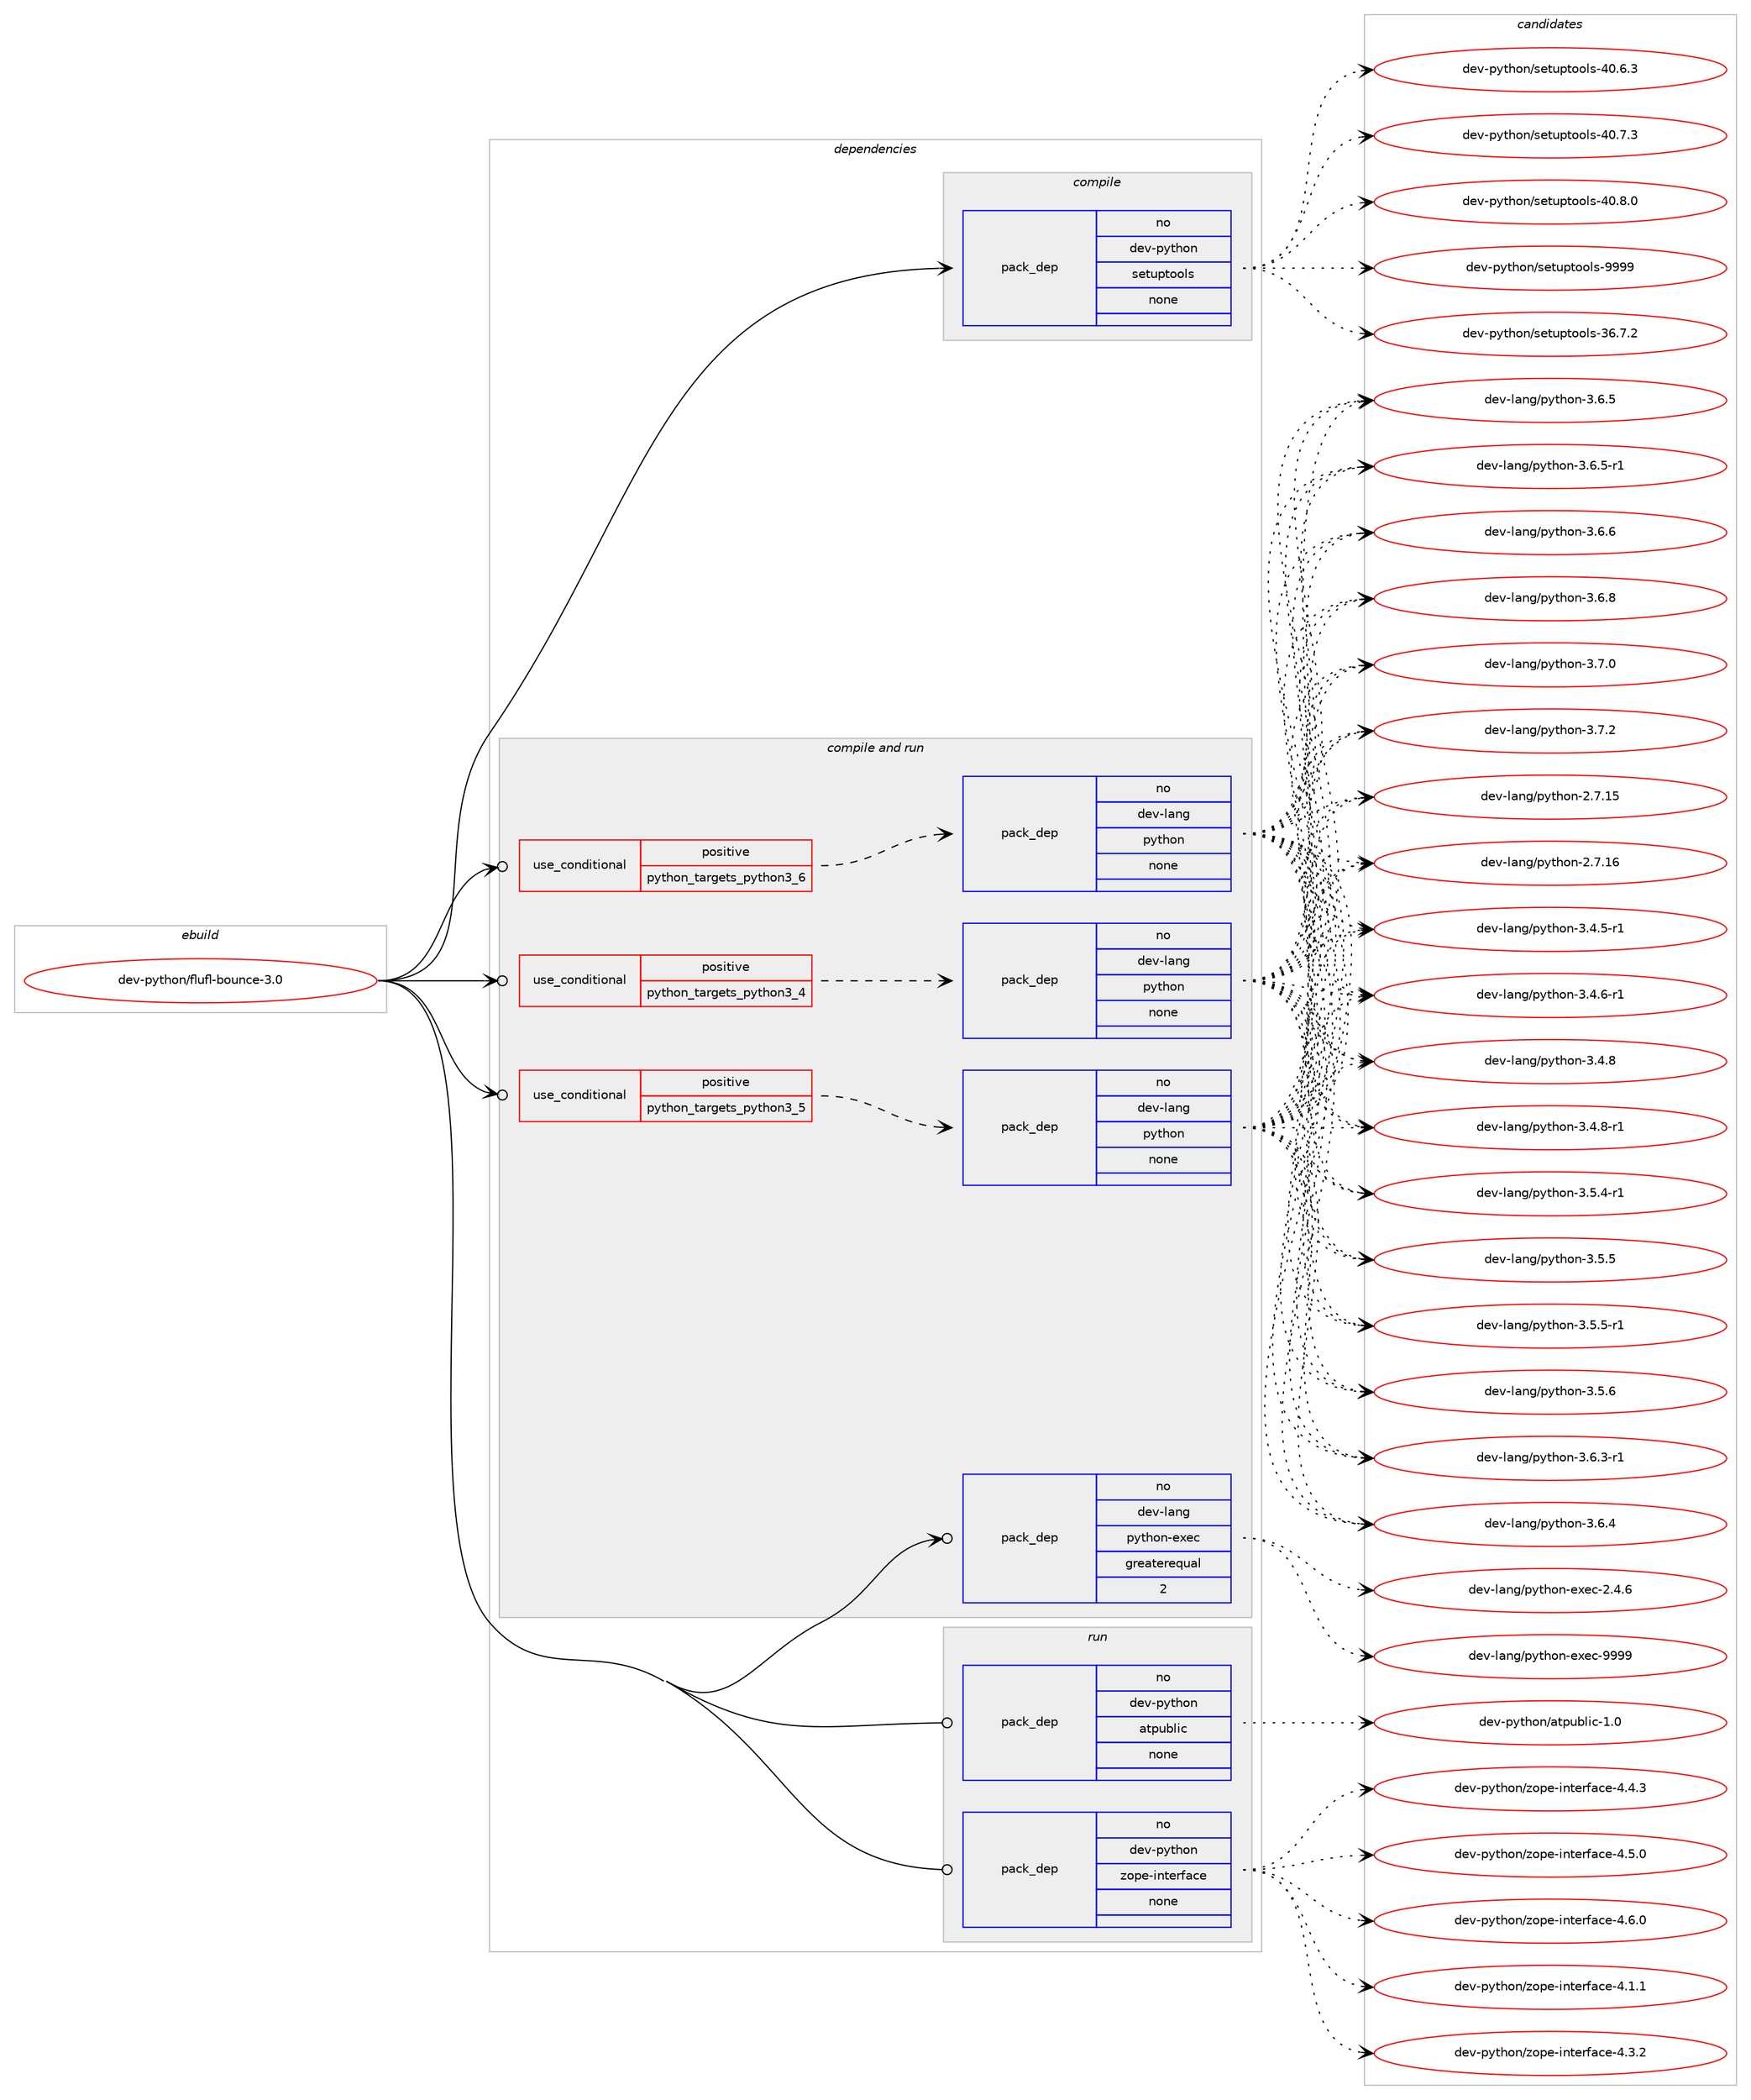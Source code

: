 digraph prolog {

# *************
# Graph options
# *************

newrank=true;
concentrate=true;
compound=true;
graph [rankdir=LR,fontname=Helvetica,fontsize=10,ranksep=1.5];#, ranksep=2.5, nodesep=0.2];
edge  [arrowhead=vee];
node  [fontname=Helvetica,fontsize=10];

# **********
# The ebuild
# **********

subgraph cluster_leftcol {
color=gray;
rank=same;
label=<<i>ebuild</i>>;
id [label="dev-python/flufl-bounce-3.0", color=red, width=4, href="../dev-python/flufl-bounce-3.0.svg"];
}

# ****************
# The dependencies
# ****************

subgraph cluster_midcol {
color=gray;
label=<<i>dependencies</i>>;
subgraph cluster_compile {
fillcolor="#eeeeee";
style=filled;
label=<<i>compile</i>>;
subgraph pack1012303 {
dependency1410168 [label=<<TABLE BORDER="0" CELLBORDER="1" CELLSPACING="0" CELLPADDING="4" WIDTH="220"><TR><TD ROWSPAN="6" CELLPADDING="30">pack_dep</TD></TR><TR><TD WIDTH="110">no</TD></TR><TR><TD>dev-python</TD></TR><TR><TD>setuptools</TD></TR><TR><TD>none</TD></TR><TR><TD></TD></TR></TABLE>>, shape=none, color=blue];
}
id:e -> dependency1410168:w [weight=20,style="solid",arrowhead="vee"];
}
subgraph cluster_compileandrun {
fillcolor="#eeeeee";
style=filled;
label=<<i>compile and run</i>>;
subgraph cond374606 {
dependency1410169 [label=<<TABLE BORDER="0" CELLBORDER="1" CELLSPACING="0" CELLPADDING="4"><TR><TD ROWSPAN="3" CELLPADDING="10">use_conditional</TD></TR><TR><TD>positive</TD></TR><TR><TD>python_targets_python3_4</TD></TR></TABLE>>, shape=none, color=red];
subgraph pack1012304 {
dependency1410170 [label=<<TABLE BORDER="0" CELLBORDER="1" CELLSPACING="0" CELLPADDING="4" WIDTH="220"><TR><TD ROWSPAN="6" CELLPADDING="30">pack_dep</TD></TR><TR><TD WIDTH="110">no</TD></TR><TR><TD>dev-lang</TD></TR><TR><TD>python</TD></TR><TR><TD>none</TD></TR><TR><TD></TD></TR></TABLE>>, shape=none, color=blue];
}
dependency1410169:e -> dependency1410170:w [weight=20,style="dashed",arrowhead="vee"];
}
id:e -> dependency1410169:w [weight=20,style="solid",arrowhead="odotvee"];
subgraph cond374607 {
dependency1410171 [label=<<TABLE BORDER="0" CELLBORDER="1" CELLSPACING="0" CELLPADDING="4"><TR><TD ROWSPAN="3" CELLPADDING="10">use_conditional</TD></TR><TR><TD>positive</TD></TR><TR><TD>python_targets_python3_5</TD></TR></TABLE>>, shape=none, color=red];
subgraph pack1012305 {
dependency1410172 [label=<<TABLE BORDER="0" CELLBORDER="1" CELLSPACING="0" CELLPADDING="4" WIDTH="220"><TR><TD ROWSPAN="6" CELLPADDING="30">pack_dep</TD></TR><TR><TD WIDTH="110">no</TD></TR><TR><TD>dev-lang</TD></TR><TR><TD>python</TD></TR><TR><TD>none</TD></TR><TR><TD></TD></TR></TABLE>>, shape=none, color=blue];
}
dependency1410171:e -> dependency1410172:w [weight=20,style="dashed",arrowhead="vee"];
}
id:e -> dependency1410171:w [weight=20,style="solid",arrowhead="odotvee"];
subgraph cond374608 {
dependency1410173 [label=<<TABLE BORDER="0" CELLBORDER="1" CELLSPACING="0" CELLPADDING="4"><TR><TD ROWSPAN="3" CELLPADDING="10">use_conditional</TD></TR><TR><TD>positive</TD></TR><TR><TD>python_targets_python3_6</TD></TR></TABLE>>, shape=none, color=red];
subgraph pack1012306 {
dependency1410174 [label=<<TABLE BORDER="0" CELLBORDER="1" CELLSPACING="0" CELLPADDING="4" WIDTH="220"><TR><TD ROWSPAN="6" CELLPADDING="30">pack_dep</TD></TR><TR><TD WIDTH="110">no</TD></TR><TR><TD>dev-lang</TD></TR><TR><TD>python</TD></TR><TR><TD>none</TD></TR><TR><TD></TD></TR></TABLE>>, shape=none, color=blue];
}
dependency1410173:e -> dependency1410174:w [weight=20,style="dashed",arrowhead="vee"];
}
id:e -> dependency1410173:w [weight=20,style="solid",arrowhead="odotvee"];
subgraph pack1012307 {
dependency1410175 [label=<<TABLE BORDER="0" CELLBORDER="1" CELLSPACING="0" CELLPADDING="4" WIDTH="220"><TR><TD ROWSPAN="6" CELLPADDING="30">pack_dep</TD></TR><TR><TD WIDTH="110">no</TD></TR><TR><TD>dev-lang</TD></TR><TR><TD>python-exec</TD></TR><TR><TD>greaterequal</TD></TR><TR><TD>2</TD></TR></TABLE>>, shape=none, color=blue];
}
id:e -> dependency1410175:w [weight=20,style="solid",arrowhead="odotvee"];
}
subgraph cluster_run {
fillcolor="#eeeeee";
style=filled;
label=<<i>run</i>>;
subgraph pack1012308 {
dependency1410176 [label=<<TABLE BORDER="0" CELLBORDER="1" CELLSPACING="0" CELLPADDING="4" WIDTH="220"><TR><TD ROWSPAN="6" CELLPADDING="30">pack_dep</TD></TR><TR><TD WIDTH="110">no</TD></TR><TR><TD>dev-python</TD></TR><TR><TD>atpublic</TD></TR><TR><TD>none</TD></TR><TR><TD></TD></TR></TABLE>>, shape=none, color=blue];
}
id:e -> dependency1410176:w [weight=20,style="solid",arrowhead="odot"];
subgraph pack1012309 {
dependency1410177 [label=<<TABLE BORDER="0" CELLBORDER="1" CELLSPACING="0" CELLPADDING="4" WIDTH="220"><TR><TD ROWSPAN="6" CELLPADDING="30">pack_dep</TD></TR><TR><TD WIDTH="110">no</TD></TR><TR><TD>dev-python</TD></TR><TR><TD>zope-interface</TD></TR><TR><TD>none</TD></TR><TR><TD></TD></TR></TABLE>>, shape=none, color=blue];
}
id:e -> dependency1410177:w [weight=20,style="solid",arrowhead="odot"];
}
}

# **************
# The candidates
# **************

subgraph cluster_choices {
rank=same;
color=gray;
label=<<i>candidates</i>>;

subgraph choice1012303 {
color=black;
nodesep=1;
choice100101118451121211161041111104711510111611711211611111110811545515446554650 [label="dev-python/setuptools-36.7.2", color=red, width=4,href="../dev-python/setuptools-36.7.2.svg"];
choice100101118451121211161041111104711510111611711211611111110811545524846544651 [label="dev-python/setuptools-40.6.3", color=red, width=4,href="../dev-python/setuptools-40.6.3.svg"];
choice100101118451121211161041111104711510111611711211611111110811545524846554651 [label="dev-python/setuptools-40.7.3", color=red, width=4,href="../dev-python/setuptools-40.7.3.svg"];
choice100101118451121211161041111104711510111611711211611111110811545524846564648 [label="dev-python/setuptools-40.8.0", color=red, width=4,href="../dev-python/setuptools-40.8.0.svg"];
choice10010111845112121116104111110471151011161171121161111111081154557575757 [label="dev-python/setuptools-9999", color=red, width=4,href="../dev-python/setuptools-9999.svg"];
dependency1410168:e -> choice100101118451121211161041111104711510111611711211611111110811545515446554650:w [style=dotted,weight="100"];
dependency1410168:e -> choice100101118451121211161041111104711510111611711211611111110811545524846544651:w [style=dotted,weight="100"];
dependency1410168:e -> choice100101118451121211161041111104711510111611711211611111110811545524846554651:w [style=dotted,weight="100"];
dependency1410168:e -> choice100101118451121211161041111104711510111611711211611111110811545524846564648:w [style=dotted,weight="100"];
dependency1410168:e -> choice10010111845112121116104111110471151011161171121161111111081154557575757:w [style=dotted,weight="100"];
}
subgraph choice1012304 {
color=black;
nodesep=1;
choice10010111845108971101034711212111610411111045504655464953 [label="dev-lang/python-2.7.15", color=red, width=4,href="../dev-lang/python-2.7.15.svg"];
choice10010111845108971101034711212111610411111045504655464954 [label="dev-lang/python-2.7.16", color=red, width=4,href="../dev-lang/python-2.7.16.svg"];
choice1001011184510897110103471121211161041111104551465246534511449 [label="dev-lang/python-3.4.5-r1", color=red, width=4,href="../dev-lang/python-3.4.5-r1.svg"];
choice1001011184510897110103471121211161041111104551465246544511449 [label="dev-lang/python-3.4.6-r1", color=red, width=4,href="../dev-lang/python-3.4.6-r1.svg"];
choice100101118451089711010347112121116104111110455146524656 [label="dev-lang/python-3.4.8", color=red, width=4,href="../dev-lang/python-3.4.8.svg"];
choice1001011184510897110103471121211161041111104551465246564511449 [label="dev-lang/python-3.4.8-r1", color=red, width=4,href="../dev-lang/python-3.4.8-r1.svg"];
choice1001011184510897110103471121211161041111104551465346524511449 [label="dev-lang/python-3.5.4-r1", color=red, width=4,href="../dev-lang/python-3.5.4-r1.svg"];
choice100101118451089711010347112121116104111110455146534653 [label="dev-lang/python-3.5.5", color=red, width=4,href="../dev-lang/python-3.5.5.svg"];
choice1001011184510897110103471121211161041111104551465346534511449 [label="dev-lang/python-3.5.5-r1", color=red, width=4,href="../dev-lang/python-3.5.5-r1.svg"];
choice100101118451089711010347112121116104111110455146534654 [label="dev-lang/python-3.5.6", color=red, width=4,href="../dev-lang/python-3.5.6.svg"];
choice1001011184510897110103471121211161041111104551465446514511449 [label="dev-lang/python-3.6.3-r1", color=red, width=4,href="../dev-lang/python-3.6.3-r1.svg"];
choice100101118451089711010347112121116104111110455146544652 [label="dev-lang/python-3.6.4", color=red, width=4,href="../dev-lang/python-3.6.4.svg"];
choice100101118451089711010347112121116104111110455146544653 [label="dev-lang/python-3.6.5", color=red, width=4,href="../dev-lang/python-3.6.5.svg"];
choice1001011184510897110103471121211161041111104551465446534511449 [label="dev-lang/python-3.6.5-r1", color=red, width=4,href="../dev-lang/python-3.6.5-r1.svg"];
choice100101118451089711010347112121116104111110455146544654 [label="dev-lang/python-3.6.6", color=red, width=4,href="../dev-lang/python-3.6.6.svg"];
choice100101118451089711010347112121116104111110455146544656 [label="dev-lang/python-3.6.8", color=red, width=4,href="../dev-lang/python-3.6.8.svg"];
choice100101118451089711010347112121116104111110455146554648 [label="dev-lang/python-3.7.0", color=red, width=4,href="../dev-lang/python-3.7.0.svg"];
choice100101118451089711010347112121116104111110455146554650 [label="dev-lang/python-3.7.2", color=red, width=4,href="../dev-lang/python-3.7.2.svg"];
dependency1410170:e -> choice10010111845108971101034711212111610411111045504655464953:w [style=dotted,weight="100"];
dependency1410170:e -> choice10010111845108971101034711212111610411111045504655464954:w [style=dotted,weight="100"];
dependency1410170:e -> choice1001011184510897110103471121211161041111104551465246534511449:w [style=dotted,weight="100"];
dependency1410170:e -> choice1001011184510897110103471121211161041111104551465246544511449:w [style=dotted,weight="100"];
dependency1410170:e -> choice100101118451089711010347112121116104111110455146524656:w [style=dotted,weight="100"];
dependency1410170:e -> choice1001011184510897110103471121211161041111104551465246564511449:w [style=dotted,weight="100"];
dependency1410170:e -> choice1001011184510897110103471121211161041111104551465346524511449:w [style=dotted,weight="100"];
dependency1410170:e -> choice100101118451089711010347112121116104111110455146534653:w [style=dotted,weight="100"];
dependency1410170:e -> choice1001011184510897110103471121211161041111104551465346534511449:w [style=dotted,weight="100"];
dependency1410170:e -> choice100101118451089711010347112121116104111110455146534654:w [style=dotted,weight="100"];
dependency1410170:e -> choice1001011184510897110103471121211161041111104551465446514511449:w [style=dotted,weight="100"];
dependency1410170:e -> choice100101118451089711010347112121116104111110455146544652:w [style=dotted,weight="100"];
dependency1410170:e -> choice100101118451089711010347112121116104111110455146544653:w [style=dotted,weight="100"];
dependency1410170:e -> choice1001011184510897110103471121211161041111104551465446534511449:w [style=dotted,weight="100"];
dependency1410170:e -> choice100101118451089711010347112121116104111110455146544654:w [style=dotted,weight="100"];
dependency1410170:e -> choice100101118451089711010347112121116104111110455146544656:w [style=dotted,weight="100"];
dependency1410170:e -> choice100101118451089711010347112121116104111110455146554648:w [style=dotted,weight="100"];
dependency1410170:e -> choice100101118451089711010347112121116104111110455146554650:w [style=dotted,weight="100"];
}
subgraph choice1012305 {
color=black;
nodesep=1;
choice10010111845108971101034711212111610411111045504655464953 [label="dev-lang/python-2.7.15", color=red, width=4,href="../dev-lang/python-2.7.15.svg"];
choice10010111845108971101034711212111610411111045504655464954 [label="dev-lang/python-2.7.16", color=red, width=4,href="../dev-lang/python-2.7.16.svg"];
choice1001011184510897110103471121211161041111104551465246534511449 [label="dev-lang/python-3.4.5-r1", color=red, width=4,href="../dev-lang/python-3.4.5-r1.svg"];
choice1001011184510897110103471121211161041111104551465246544511449 [label="dev-lang/python-3.4.6-r1", color=red, width=4,href="../dev-lang/python-3.4.6-r1.svg"];
choice100101118451089711010347112121116104111110455146524656 [label="dev-lang/python-3.4.8", color=red, width=4,href="../dev-lang/python-3.4.8.svg"];
choice1001011184510897110103471121211161041111104551465246564511449 [label="dev-lang/python-3.4.8-r1", color=red, width=4,href="../dev-lang/python-3.4.8-r1.svg"];
choice1001011184510897110103471121211161041111104551465346524511449 [label="dev-lang/python-3.5.4-r1", color=red, width=4,href="../dev-lang/python-3.5.4-r1.svg"];
choice100101118451089711010347112121116104111110455146534653 [label="dev-lang/python-3.5.5", color=red, width=4,href="../dev-lang/python-3.5.5.svg"];
choice1001011184510897110103471121211161041111104551465346534511449 [label="dev-lang/python-3.5.5-r1", color=red, width=4,href="../dev-lang/python-3.5.5-r1.svg"];
choice100101118451089711010347112121116104111110455146534654 [label="dev-lang/python-3.5.6", color=red, width=4,href="../dev-lang/python-3.5.6.svg"];
choice1001011184510897110103471121211161041111104551465446514511449 [label="dev-lang/python-3.6.3-r1", color=red, width=4,href="../dev-lang/python-3.6.3-r1.svg"];
choice100101118451089711010347112121116104111110455146544652 [label="dev-lang/python-3.6.4", color=red, width=4,href="../dev-lang/python-3.6.4.svg"];
choice100101118451089711010347112121116104111110455146544653 [label="dev-lang/python-3.6.5", color=red, width=4,href="../dev-lang/python-3.6.5.svg"];
choice1001011184510897110103471121211161041111104551465446534511449 [label="dev-lang/python-3.6.5-r1", color=red, width=4,href="../dev-lang/python-3.6.5-r1.svg"];
choice100101118451089711010347112121116104111110455146544654 [label="dev-lang/python-3.6.6", color=red, width=4,href="../dev-lang/python-3.6.6.svg"];
choice100101118451089711010347112121116104111110455146544656 [label="dev-lang/python-3.6.8", color=red, width=4,href="../dev-lang/python-3.6.8.svg"];
choice100101118451089711010347112121116104111110455146554648 [label="dev-lang/python-3.7.0", color=red, width=4,href="../dev-lang/python-3.7.0.svg"];
choice100101118451089711010347112121116104111110455146554650 [label="dev-lang/python-3.7.2", color=red, width=4,href="../dev-lang/python-3.7.2.svg"];
dependency1410172:e -> choice10010111845108971101034711212111610411111045504655464953:w [style=dotted,weight="100"];
dependency1410172:e -> choice10010111845108971101034711212111610411111045504655464954:w [style=dotted,weight="100"];
dependency1410172:e -> choice1001011184510897110103471121211161041111104551465246534511449:w [style=dotted,weight="100"];
dependency1410172:e -> choice1001011184510897110103471121211161041111104551465246544511449:w [style=dotted,weight="100"];
dependency1410172:e -> choice100101118451089711010347112121116104111110455146524656:w [style=dotted,weight="100"];
dependency1410172:e -> choice1001011184510897110103471121211161041111104551465246564511449:w [style=dotted,weight="100"];
dependency1410172:e -> choice1001011184510897110103471121211161041111104551465346524511449:w [style=dotted,weight="100"];
dependency1410172:e -> choice100101118451089711010347112121116104111110455146534653:w [style=dotted,weight="100"];
dependency1410172:e -> choice1001011184510897110103471121211161041111104551465346534511449:w [style=dotted,weight="100"];
dependency1410172:e -> choice100101118451089711010347112121116104111110455146534654:w [style=dotted,weight="100"];
dependency1410172:e -> choice1001011184510897110103471121211161041111104551465446514511449:w [style=dotted,weight="100"];
dependency1410172:e -> choice100101118451089711010347112121116104111110455146544652:w [style=dotted,weight="100"];
dependency1410172:e -> choice100101118451089711010347112121116104111110455146544653:w [style=dotted,weight="100"];
dependency1410172:e -> choice1001011184510897110103471121211161041111104551465446534511449:w [style=dotted,weight="100"];
dependency1410172:e -> choice100101118451089711010347112121116104111110455146544654:w [style=dotted,weight="100"];
dependency1410172:e -> choice100101118451089711010347112121116104111110455146544656:w [style=dotted,weight="100"];
dependency1410172:e -> choice100101118451089711010347112121116104111110455146554648:w [style=dotted,weight="100"];
dependency1410172:e -> choice100101118451089711010347112121116104111110455146554650:w [style=dotted,weight="100"];
}
subgraph choice1012306 {
color=black;
nodesep=1;
choice10010111845108971101034711212111610411111045504655464953 [label="dev-lang/python-2.7.15", color=red, width=4,href="../dev-lang/python-2.7.15.svg"];
choice10010111845108971101034711212111610411111045504655464954 [label="dev-lang/python-2.7.16", color=red, width=4,href="../dev-lang/python-2.7.16.svg"];
choice1001011184510897110103471121211161041111104551465246534511449 [label="dev-lang/python-3.4.5-r1", color=red, width=4,href="../dev-lang/python-3.4.5-r1.svg"];
choice1001011184510897110103471121211161041111104551465246544511449 [label="dev-lang/python-3.4.6-r1", color=red, width=4,href="../dev-lang/python-3.4.6-r1.svg"];
choice100101118451089711010347112121116104111110455146524656 [label="dev-lang/python-3.4.8", color=red, width=4,href="../dev-lang/python-3.4.8.svg"];
choice1001011184510897110103471121211161041111104551465246564511449 [label="dev-lang/python-3.4.8-r1", color=red, width=4,href="../dev-lang/python-3.4.8-r1.svg"];
choice1001011184510897110103471121211161041111104551465346524511449 [label="dev-lang/python-3.5.4-r1", color=red, width=4,href="../dev-lang/python-3.5.4-r1.svg"];
choice100101118451089711010347112121116104111110455146534653 [label="dev-lang/python-3.5.5", color=red, width=4,href="../dev-lang/python-3.5.5.svg"];
choice1001011184510897110103471121211161041111104551465346534511449 [label="dev-lang/python-3.5.5-r1", color=red, width=4,href="../dev-lang/python-3.5.5-r1.svg"];
choice100101118451089711010347112121116104111110455146534654 [label="dev-lang/python-3.5.6", color=red, width=4,href="../dev-lang/python-3.5.6.svg"];
choice1001011184510897110103471121211161041111104551465446514511449 [label="dev-lang/python-3.6.3-r1", color=red, width=4,href="../dev-lang/python-3.6.3-r1.svg"];
choice100101118451089711010347112121116104111110455146544652 [label="dev-lang/python-3.6.4", color=red, width=4,href="../dev-lang/python-3.6.4.svg"];
choice100101118451089711010347112121116104111110455146544653 [label="dev-lang/python-3.6.5", color=red, width=4,href="../dev-lang/python-3.6.5.svg"];
choice1001011184510897110103471121211161041111104551465446534511449 [label="dev-lang/python-3.6.5-r1", color=red, width=4,href="../dev-lang/python-3.6.5-r1.svg"];
choice100101118451089711010347112121116104111110455146544654 [label="dev-lang/python-3.6.6", color=red, width=4,href="../dev-lang/python-3.6.6.svg"];
choice100101118451089711010347112121116104111110455146544656 [label="dev-lang/python-3.6.8", color=red, width=4,href="../dev-lang/python-3.6.8.svg"];
choice100101118451089711010347112121116104111110455146554648 [label="dev-lang/python-3.7.0", color=red, width=4,href="../dev-lang/python-3.7.0.svg"];
choice100101118451089711010347112121116104111110455146554650 [label="dev-lang/python-3.7.2", color=red, width=4,href="../dev-lang/python-3.7.2.svg"];
dependency1410174:e -> choice10010111845108971101034711212111610411111045504655464953:w [style=dotted,weight="100"];
dependency1410174:e -> choice10010111845108971101034711212111610411111045504655464954:w [style=dotted,weight="100"];
dependency1410174:e -> choice1001011184510897110103471121211161041111104551465246534511449:w [style=dotted,weight="100"];
dependency1410174:e -> choice1001011184510897110103471121211161041111104551465246544511449:w [style=dotted,weight="100"];
dependency1410174:e -> choice100101118451089711010347112121116104111110455146524656:w [style=dotted,weight="100"];
dependency1410174:e -> choice1001011184510897110103471121211161041111104551465246564511449:w [style=dotted,weight="100"];
dependency1410174:e -> choice1001011184510897110103471121211161041111104551465346524511449:w [style=dotted,weight="100"];
dependency1410174:e -> choice100101118451089711010347112121116104111110455146534653:w [style=dotted,weight="100"];
dependency1410174:e -> choice1001011184510897110103471121211161041111104551465346534511449:w [style=dotted,weight="100"];
dependency1410174:e -> choice100101118451089711010347112121116104111110455146534654:w [style=dotted,weight="100"];
dependency1410174:e -> choice1001011184510897110103471121211161041111104551465446514511449:w [style=dotted,weight="100"];
dependency1410174:e -> choice100101118451089711010347112121116104111110455146544652:w [style=dotted,weight="100"];
dependency1410174:e -> choice100101118451089711010347112121116104111110455146544653:w [style=dotted,weight="100"];
dependency1410174:e -> choice1001011184510897110103471121211161041111104551465446534511449:w [style=dotted,weight="100"];
dependency1410174:e -> choice100101118451089711010347112121116104111110455146544654:w [style=dotted,weight="100"];
dependency1410174:e -> choice100101118451089711010347112121116104111110455146544656:w [style=dotted,weight="100"];
dependency1410174:e -> choice100101118451089711010347112121116104111110455146554648:w [style=dotted,weight="100"];
dependency1410174:e -> choice100101118451089711010347112121116104111110455146554650:w [style=dotted,weight="100"];
}
subgraph choice1012307 {
color=black;
nodesep=1;
choice1001011184510897110103471121211161041111104510112010199455046524654 [label="dev-lang/python-exec-2.4.6", color=red, width=4,href="../dev-lang/python-exec-2.4.6.svg"];
choice10010111845108971101034711212111610411111045101120101994557575757 [label="dev-lang/python-exec-9999", color=red, width=4,href="../dev-lang/python-exec-9999.svg"];
dependency1410175:e -> choice1001011184510897110103471121211161041111104510112010199455046524654:w [style=dotted,weight="100"];
dependency1410175:e -> choice10010111845108971101034711212111610411111045101120101994557575757:w [style=dotted,weight="100"];
}
subgraph choice1012308 {
color=black;
nodesep=1;
choice100101118451121211161041111104797116112117981081059945494648 [label="dev-python/atpublic-1.0", color=red, width=4,href="../dev-python/atpublic-1.0.svg"];
dependency1410176:e -> choice100101118451121211161041111104797116112117981081059945494648:w [style=dotted,weight="100"];
}
subgraph choice1012309 {
color=black;
nodesep=1;
choice1001011184511212111610411111047122111112101451051101161011141029799101455246494649 [label="dev-python/zope-interface-4.1.1", color=red, width=4,href="../dev-python/zope-interface-4.1.1.svg"];
choice1001011184511212111610411111047122111112101451051101161011141029799101455246514650 [label="dev-python/zope-interface-4.3.2", color=red, width=4,href="../dev-python/zope-interface-4.3.2.svg"];
choice1001011184511212111610411111047122111112101451051101161011141029799101455246524651 [label="dev-python/zope-interface-4.4.3", color=red, width=4,href="../dev-python/zope-interface-4.4.3.svg"];
choice1001011184511212111610411111047122111112101451051101161011141029799101455246534648 [label="dev-python/zope-interface-4.5.0", color=red, width=4,href="../dev-python/zope-interface-4.5.0.svg"];
choice1001011184511212111610411111047122111112101451051101161011141029799101455246544648 [label="dev-python/zope-interface-4.6.0", color=red, width=4,href="../dev-python/zope-interface-4.6.0.svg"];
dependency1410177:e -> choice1001011184511212111610411111047122111112101451051101161011141029799101455246494649:w [style=dotted,weight="100"];
dependency1410177:e -> choice1001011184511212111610411111047122111112101451051101161011141029799101455246514650:w [style=dotted,weight="100"];
dependency1410177:e -> choice1001011184511212111610411111047122111112101451051101161011141029799101455246524651:w [style=dotted,weight="100"];
dependency1410177:e -> choice1001011184511212111610411111047122111112101451051101161011141029799101455246534648:w [style=dotted,weight="100"];
dependency1410177:e -> choice1001011184511212111610411111047122111112101451051101161011141029799101455246544648:w [style=dotted,weight="100"];
}
}

}
